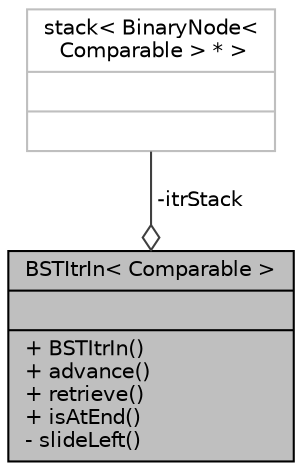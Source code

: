 digraph "BSTItrIn&lt; Comparable &gt;"
{
 // LATEX_PDF_SIZE
  bgcolor="transparent";
  edge [fontname="Helvetica",fontsize="10",labelfontname="Helvetica",labelfontsize="10"];
  node [fontname="Helvetica",fontsize="10",shape=record];
  Node1 [label="{BSTItrIn\< Comparable \>\n||+ BSTItrIn()\l+ advance()\l+ retrieve()\l+ isAtEnd()\l- slideLeft()\l}",height=0.2,width=0.4,color="black", fillcolor="grey75", style="filled", fontcolor="black",tooltip=" "];
  Node2 -> Node1 [color="grey25",fontsize="10",style="solid",label=" -itrStack" ,arrowhead="odiamond",fontname="Helvetica"];
  Node2 [label="{stack\< BinaryNode\<\l Comparable \> * \>\n||}",height=0.2,width=0.4,color="grey75",tooltip=" "];
}
